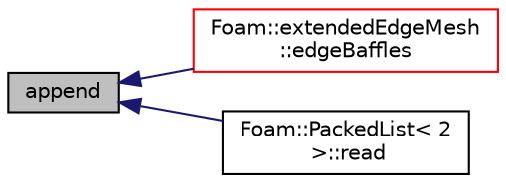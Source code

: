 digraph "append"
{
  bgcolor="transparent";
  edge [fontname="Helvetica",fontsize="10",labelfontname="Helvetica",labelfontsize="10"];
  node [fontname="Helvetica",fontsize="10",shape=record];
  rankdir="LR";
  Node419 [label="append",height=0.2,width=0.4,color="black", fillcolor="grey75", style="filled", fontcolor="black"];
  Node419 -> Node420 [dir="back",color="midnightblue",fontsize="10",style="solid",fontname="Helvetica"];
  Node420 [label="Foam::extendedEdgeMesh\l::edgeBaffles",height=0.2,width=0.4,color="red",URL="$a22549.html#ad1430a917e82e44406e0414db762cba4",tooltip="Return the baffle faces of a specified edge. "];
  Node419 -> Node422 [dir="back",color="midnightblue",fontsize="10",style="solid",fontname="Helvetica"];
  Node422 [label="Foam::PackedList\< 2\l \>::read",height=0.2,width=0.4,color="black",URL="$a27053.html#a223c472410515286cf5050b0b7b37396",tooltip="Clear list and read from stream. "];
}
